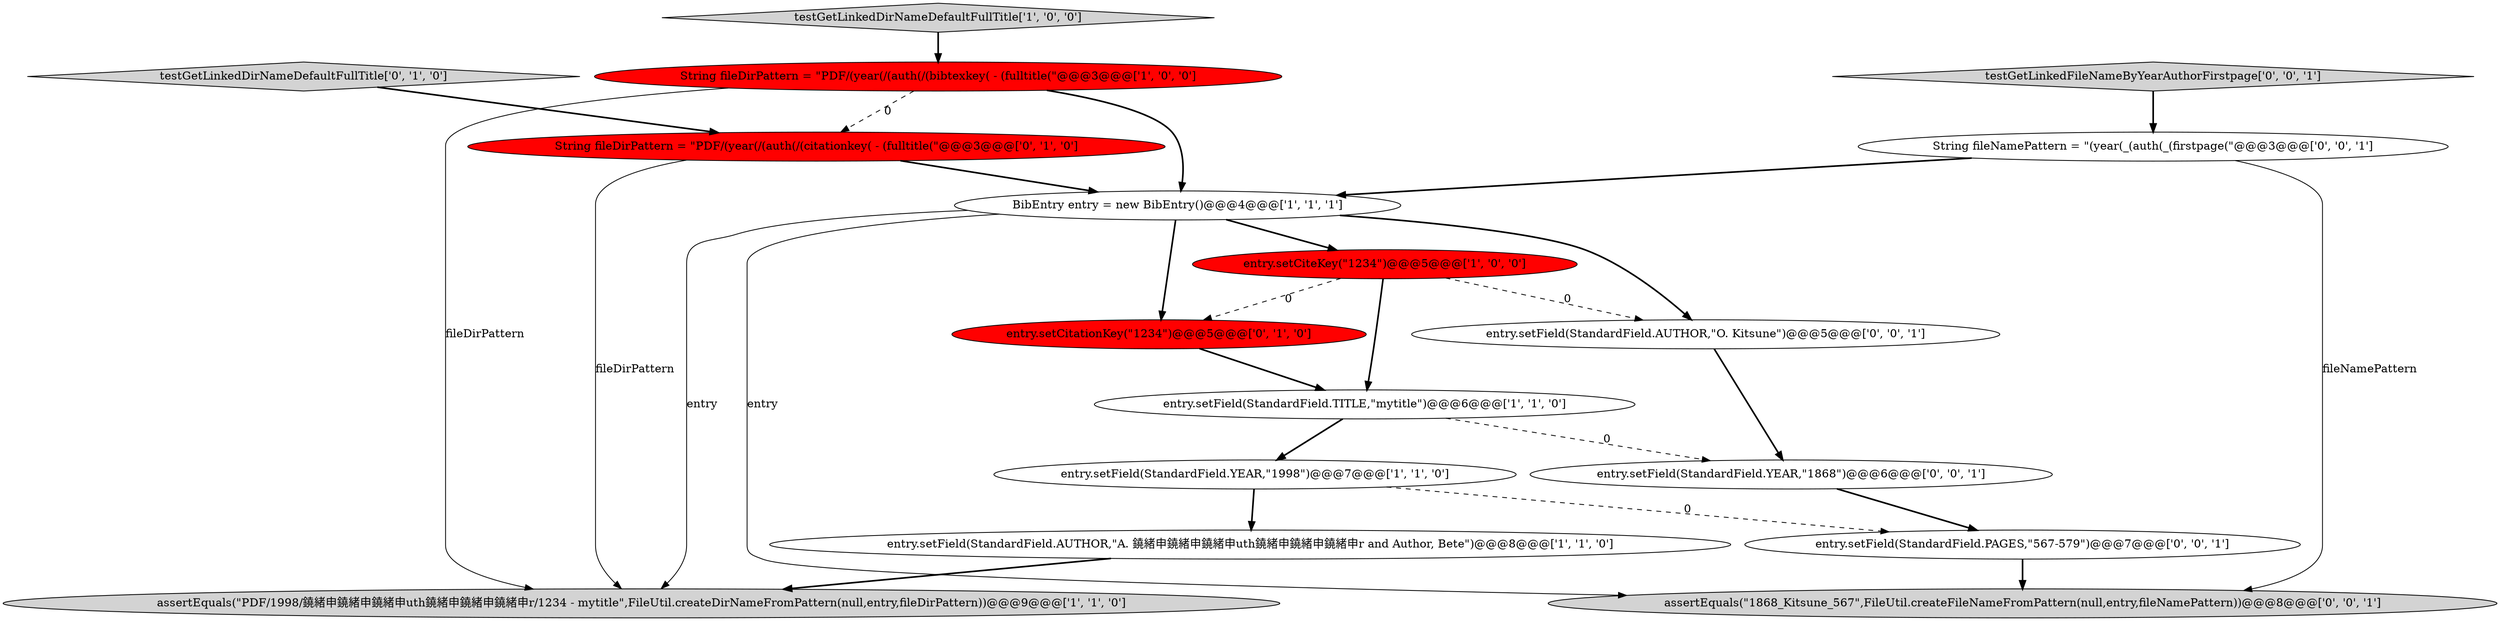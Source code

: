digraph {
6 [style = filled, label = "assertEquals(\"PDF/1998/鐃緒申鐃緒申鐃緒申uth鐃緒申鐃緒申鐃緒申r/1234 - mytitle\",FileUtil.createDirNameFromPattern(null,entry,fileDirPattern))@@@9@@@['1', '1', '0']", fillcolor = lightgray, shape = ellipse image = "AAA0AAABBB1BBB"];
2 [style = filled, label = "entry.setField(StandardField.TITLE,\"mytitle\")@@@6@@@['1', '1', '0']", fillcolor = white, shape = ellipse image = "AAA0AAABBB1BBB"];
13 [style = filled, label = "entry.setField(StandardField.PAGES,\"567-579\")@@@7@@@['0', '0', '1']", fillcolor = white, shape = ellipse image = "AAA0AAABBB3BBB"];
0 [style = filled, label = "String fileDirPattern = \"PDF/(year(/(auth(/(bibtexkey( - (fulltitle(\"@@@3@@@['1', '0', '0']", fillcolor = red, shape = ellipse image = "AAA1AAABBB1BBB"];
1 [style = filled, label = "entry.setField(StandardField.YEAR,\"1998\")@@@7@@@['1', '1', '0']", fillcolor = white, shape = ellipse image = "AAA0AAABBB1BBB"];
9 [style = filled, label = "entry.setCitationKey(\"1234\")@@@5@@@['0', '1', '0']", fillcolor = red, shape = ellipse image = "AAA1AAABBB2BBB"];
10 [style = filled, label = "testGetLinkedDirNameDefaultFullTitle['0', '1', '0']", fillcolor = lightgray, shape = diamond image = "AAA0AAABBB2BBB"];
15 [style = filled, label = "String fileNamePattern = \"(year(_(auth(_(firstpage(\"@@@3@@@['0', '0', '1']", fillcolor = white, shape = ellipse image = "AAA0AAABBB3BBB"];
12 [style = filled, label = "assertEquals(\"1868_Kitsune_567\",FileUtil.createFileNameFromPattern(null,entry,fileNamePattern))@@@8@@@['0', '0', '1']", fillcolor = lightgray, shape = ellipse image = "AAA0AAABBB3BBB"];
16 [style = filled, label = "entry.setField(StandardField.YEAR,\"1868\")@@@6@@@['0', '0', '1']", fillcolor = white, shape = ellipse image = "AAA0AAABBB3BBB"];
5 [style = filled, label = "entry.setField(StandardField.AUTHOR,\"A. 鐃緒申鐃緒申鐃緒申uth鐃緒申鐃緒申鐃緒申r and Author, Bete\")@@@8@@@['1', '1', '0']", fillcolor = white, shape = ellipse image = "AAA0AAABBB1BBB"];
14 [style = filled, label = "testGetLinkedFileNameByYearAuthorFirstpage['0', '0', '1']", fillcolor = lightgray, shape = diamond image = "AAA0AAABBB3BBB"];
8 [style = filled, label = "String fileDirPattern = \"PDF/(year(/(auth(/(citationkey( - (fulltitle(\"@@@3@@@['0', '1', '0']", fillcolor = red, shape = ellipse image = "AAA1AAABBB2BBB"];
4 [style = filled, label = "entry.setCiteKey(\"1234\")@@@5@@@['1', '0', '0']", fillcolor = red, shape = ellipse image = "AAA1AAABBB1BBB"];
3 [style = filled, label = "testGetLinkedDirNameDefaultFullTitle['1', '0', '0']", fillcolor = lightgray, shape = diamond image = "AAA0AAABBB1BBB"];
7 [style = filled, label = "BibEntry entry = new BibEntry()@@@4@@@['1', '1', '1']", fillcolor = white, shape = ellipse image = "AAA0AAABBB1BBB"];
11 [style = filled, label = "entry.setField(StandardField.AUTHOR,\"O. Kitsune\")@@@5@@@['0', '0', '1']", fillcolor = white, shape = ellipse image = "AAA0AAABBB3BBB"];
1->5 [style = bold, label=""];
11->16 [style = bold, label=""];
16->13 [style = bold, label=""];
7->6 [style = solid, label="entry"];
7->11 [style = bold, label=""];
15->7 [style = bold, label=""];
9->2 [style = bold, label=""];
2->1 [style = bold, label=""];
4->2 [style = bold, label=""];
7->4 [style = bold, label=""];
0->6 [style = solid, label="fileDirPattern"];
7->12 [style = solid, label="entry"];
3->0 [style = bold, label=""];
8->7 [style = bold, label=""];
0->7 [style = bold, label=""];
1->13 [style = dashed, label="0"];
7->9 [style = bold, label=""];
4->9 [style = dashed, label="0"];
13->12 [style = bold, label=""];
5->6 [style = bold, label=""];
10->8 [style = bold, label=""];
2->16 [style = dashed, label="0"];
15->12 [style = solid, label="fileNamePattern"];
0->8 [style = dashed, label="0"];
8->6 [style = solid, label="fileDirPattern"];
14->15 [style = bold, label=""];
4->11 [style = dashed, label="0"];
}
